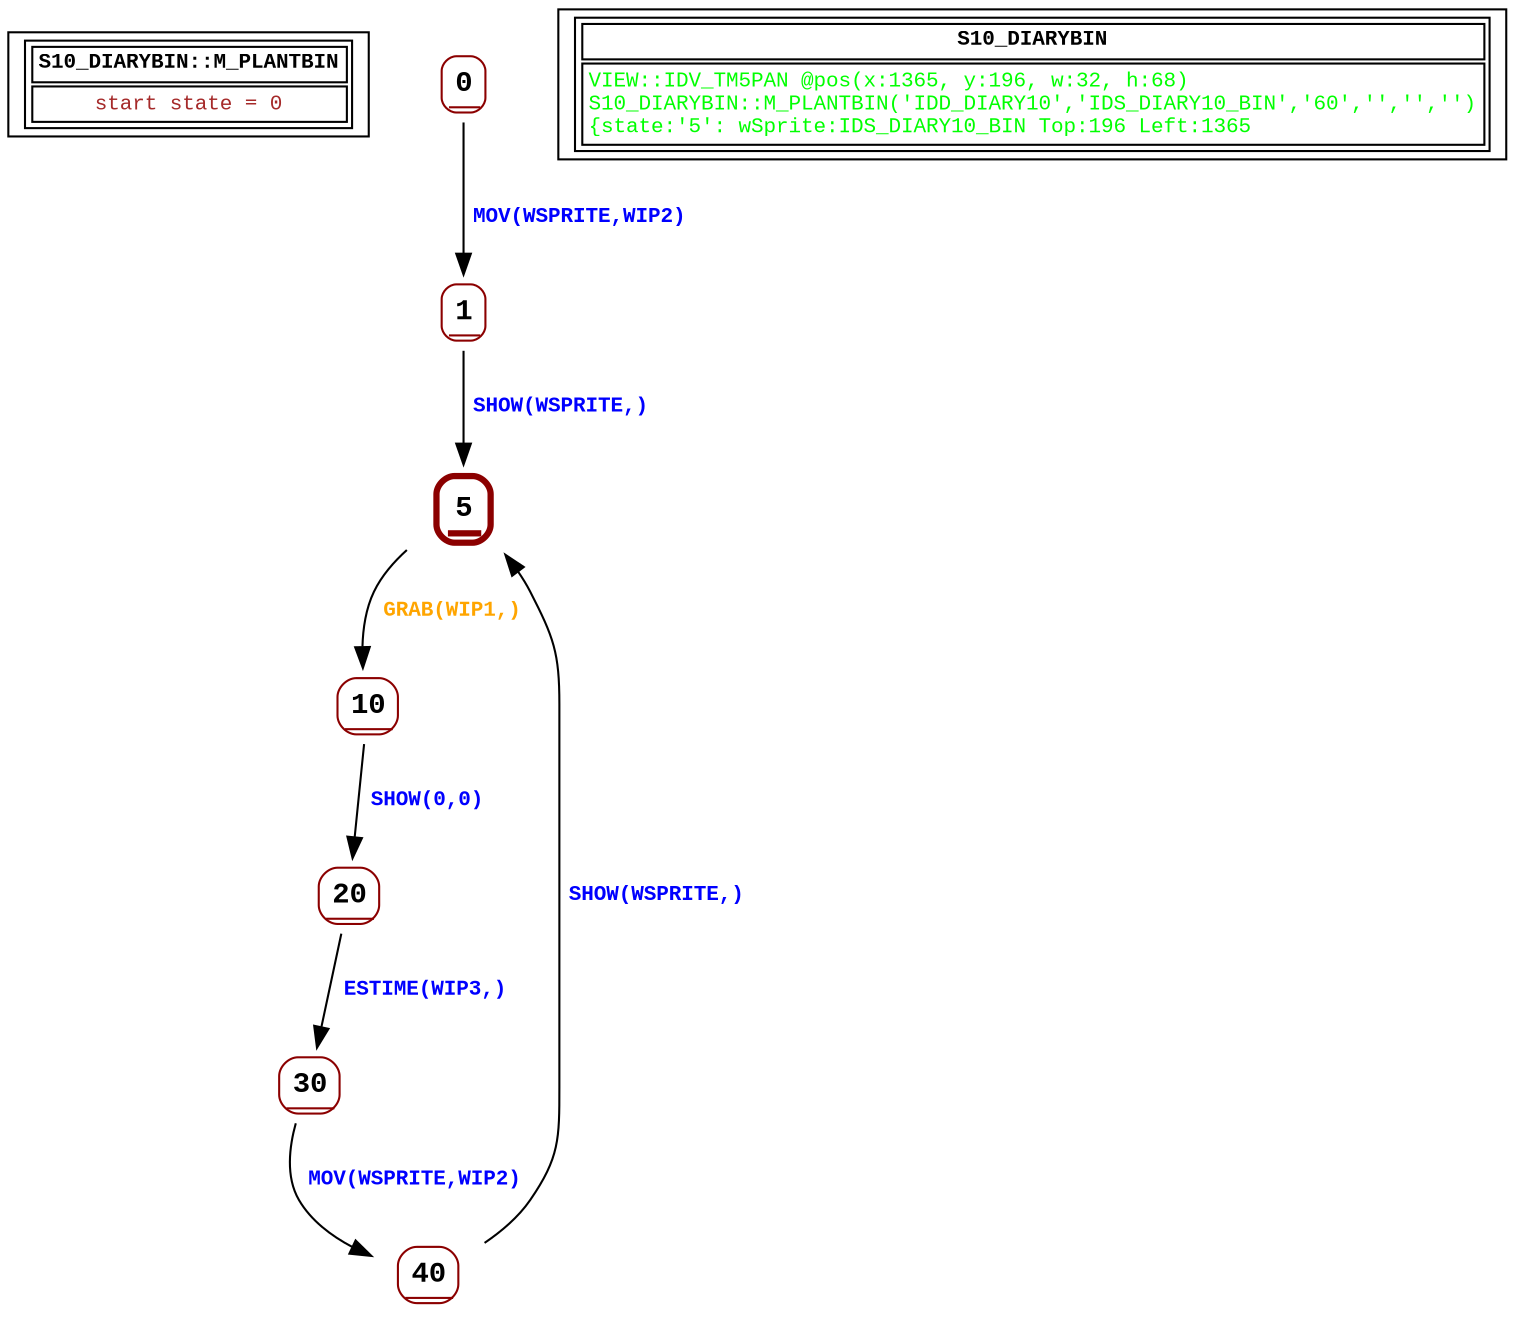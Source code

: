 digraph Automaton {
 fontname="Courier New"
	node [shape=oval, fontname="Courier New"];
	filename[shape = record, fontsize=10, label=< <table border="1"><tr><td><b>S10_DIARYBIN::M_PLANTBIN<br align="left"/></b></td></tr>
<tr><td><font point-size="10" color ="brown">start state = 0<br align="left"/></font></td></tr></table>>
];
	0[shape = none, fontsize=14, label=< <table border="1" color="darkred" style="rounded"><tr><td sides="b"><b>0<br align="left"/></b></td></tr>
</table>>];
"0" -> "1" [fontcolor=blue,fontsize=10,fontname="Courier New", label=< <table border="0"><tr><td><b>MOV(WSPRITE,WIP2)<br align="left"/></b></td></tr>
</table>>
];
	1[shape = none, fontsize=14, label=< <table border="1" color="darkred" style="rounded"><tr><td sides="b"><b>1<br align="left"/></b></td></tr>
</table>>];
"1" -> "5" [fontcolor=blue,fontsize=10,fontname="Courier New", label=< <table border="0"><tr><td><b>SHOW(WSPRITE,)<br align="left"/></b></td></tr>
</table>>
];
	10[shape = none, fontsize=14, label=< <table border="1" color="darkred" style="rounded"><tr><td sides="b"><b>10<br align="left"/></b></td></tr>
</table>>];
"10" -> "20" [fontcolor=blue,fontsize=10,fontname="Courier New", label=< <table border="0"><tr><td><b>SHOW(0,0)<br align="left"/></b></td></tr>
</table>>
];
	20[shape = none, fontsize=14, label=< <table border="1" color="darkred" style="rounded"><tr><td sides="b"><b>20<br align="left"/></b></td></tr>
</table>>];
"20" -> "30" [fontcolor=blue,fontsize=10,fontname="Courier New", label=< <table border="0"><tr><td><b>ESTIME(WIP3,)<br align="left"/></b></td></tr>
</table>>
];
	30[shape = none, fontsize=14, label=< <table border="1" color="darkred" style="rounded"><tr><td sides="b"><b>30<br align="left"/></b></td></tr>
</table>>];
"30" -> "40" [fontcolor=blue,fontsize=10,fontname="Courier New", label=< <table border="0"><tr><td><b>MOV(WSPRITE,WIP2)<br align="left"/></b></td></tr>
</table>>
];
	40[shape = none, fontsize=14, label=< <table border="1" color="darkred" style="rounded"><tr><td sides="b"><b>40<br align="left"/></b></td></tr>
</table>>];
"40" -> "5" [fontcolor=blue,fontsize=10,fontname="Courier New", label=< <table border="0"><tr><td><b>SHOW(WSPRITE,)<br align="left"/></b></td></tr>
</table>>
];
	5[shape = none, fontsize=14, label=< <table border="3" color="darkred" style="rounded"><tr><td sides="b"><b>5<br align="left"/></b></td></tr>
</table>>];
"5" -> "10" [fontcolor=orange,fontsize=10,fontname="Courier New", label=< <table border="0"><tr><td><b>GRAB(WIP1,)<br align="left"/></b></td></tr>
</table>>
];
	status[shape = record, fontsize=10, label=< <table border="1"><tr><td><b>S10_DIARYBIN<br align="left"/></b></td></tr>
<tr><td><font point-size="10" color ="green">VIEW::IDV_TM5PAN @pos(x:1365, y:196, w:32, h:68)<br align="left"/>S10_DIARYBIN::M_PLANTBIN(&apos;IDD_DIARY10&apos;,&apos;IDS_DIARY10_BIN&apos;,&apos;60&apos;,&apos;&apos;,&apos;&apos;,&apos;&apos;)<br align="left"/>			&#123;state:&apos;5&apos;: wSprite:IDS_DIARY10_BIN Top:196 Left:1365<br align="left"/></font></td></tr></table>>
];
}
